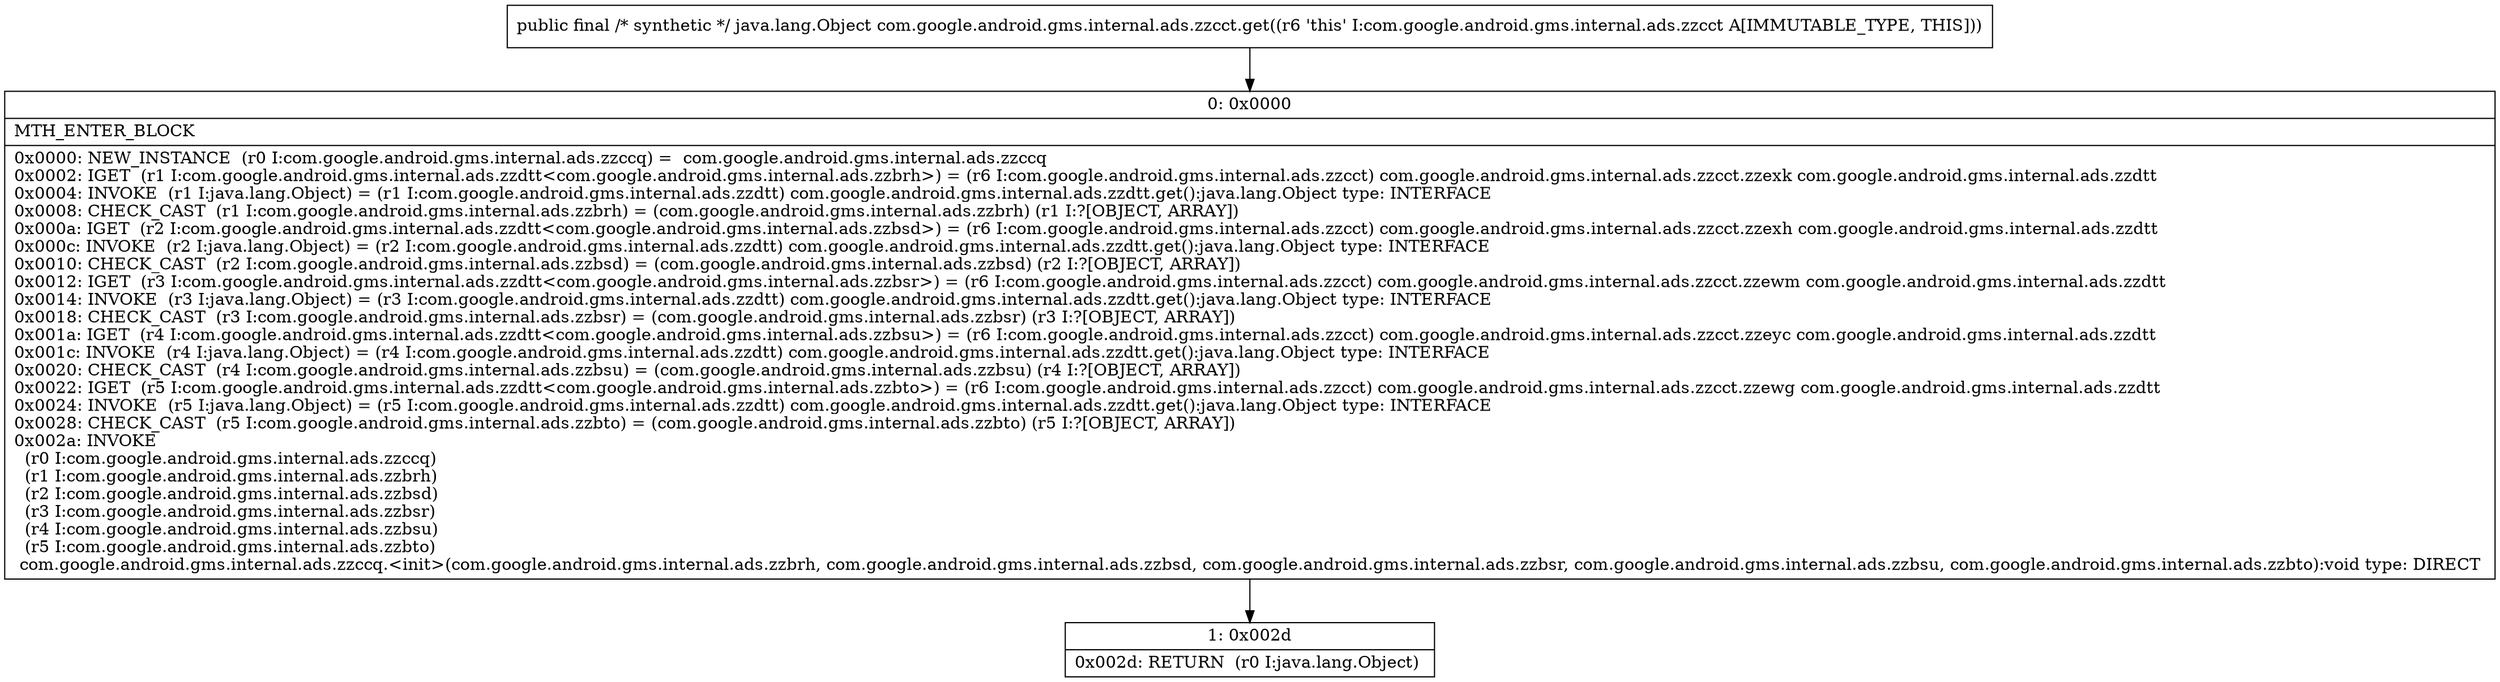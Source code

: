 digraph "CFG forcom.google.android.gms.internal.ads.zzcct.get()Ljava\/lang\/Object;" {
Node_0 [shape=record,label="{0\:\ 0x0000|MTH_ENTER_BLOCK\l|0x0000: NEW_INSTANCE  (r0 I:com.google.android.gms.internal.ads.zzccq) =  com.google.android.gms.internal.ads.zzccq \l0x0002: IGET  (r1 I:com.google.android.gms.internal.ads.zzdtt\<com.google.android.gms.internal.ads.zzbrh\>) = (r6 I:com.google.android.gms.internal.ads.zzcct) com.google.android.gms.internal.ads.zzcct.zzexk com.google.android.gms.internal.ads.zzdtt \l0x0004: INVOKE  (r1 I:java.lang.Object) = (r1 I:com.google.android.gms.internal.ads.zzdtt) com.google.android.gms.internal.ads.zzdtt.get():java.lang.Object type: INTERFACE \l0x0008: CHECK_CAST  (r1 I:com.google.android.gms.internal.ads.zzbrh) = (com.google.android.gms.internal.ads.zzbrh) (r1 I:?[OBJECT, ARRAY]) \l0x000a: IGET  (r2 I:com.google.android.gms.internal.ads.zzdtt\<com.google.android.gms.internal.ads.zzbsd\>) = (r6 I:com.google.android.gms.internal.ads.zzcct) com.google.android.gms.internal.ads.zzcct.zzexh com.google.android.gms.internal.ads.zzdtt \l0x000c: INVOKE  (r2 I:java.lang.Object) = (r2 I:com.google.android.gms.internal.ads.zzdtt) com.google.android.gms.internal.ads.zzdtt.get():java.lang.Object type: INTERFACE \l0x0010: CHECK_CAST  (r2 I:com.google.android.gms.internal.ads.zzbsd) = (com.google.android.gms.internal.ads.zzbsd) (r2 I:?[OBJECT, ARRAY]) \l0x0012: IGET  (r3 I:com.google.android.gms.internal.ads.zzdtt\<com.google.android.gms.internal.ads.zzbsr\>) = (r6 I:com.google.android.gms.internal.ads.zzcct) com.google.android.gms.internal.ads.zzcct.zzewm com.google.android.gms.internal.ads.zzdtt \l0x0014: INVOKE  (r3 I:java.lang.Object) = (r3 I:com.google.android.gms.internal.ads.zzdtt) com.google.android.gms.internal.ads.zzdtt.get():java.lang.Object type: INTERFACE \l0x0018: CHECK_CAST  (r3 I:com.google.android.gms.internal.ads.zzbsr) = (com.google.android.gms.internal.ads.zzbsr) (r3 I:?[OBJECT, ARRAY]) \l0x001a: IGET  (r4 I:com.google.android.gms.internal.ads.zzdtt\<com.google.android.gms.internal.ads.zzbsu\>) = (r6 I:com.google.android.gms.internal.ads.zzcct) com.google.android.gms.internal.ads.zzcct.zzeyc com.google.android.gms.internal.ads.zzdtt \l0x001c: INVOKE  (r4 I:java.lang.Object) = (r4 I:com.google.android.gms.internal.ads.zzdtt) com.google.android.gms.internal.ads.zzdtt.get():java.lang.Object type: INTERFACE \l0x0020: CHECK_CAST  (r4 I:com.google.android.gms.internal.ads.zzbsu) = (com.google.android.gms.internal.ads.zzbsu) (r4 I:?[OBJECT, ARRAY]) \l0x0022: IGET  (r5 I:com.google.android.gms.internal.ads.zzdtt\<com.google.android.gms.internal.ads.zzbto\>) = (r6 I:com.google.android.gms.internal.ads.zzcct) com.google.android.gms.internal.ads.zzcct.zzewg com.google.android.gms.internal.ads.zzdtt \l0x0024: INVOKE  (r5 I:java.lang.Object) = (r5 I:com.google.android.gms.internal.ads.zzdtt) com.google.android.gms.internal.ads.zzdtt.get():java.lang.Object type: INTERFACE \l0x0028: CHECK_CAST  (r5 I:com.google.android.gms.internal.ads.zzbto) = (com.google.android.gms.internal.ads.zzbto) (r5 I:?[OBJECT, ARRAY]) \l0x002a: INVOKE  \l  (r0 I:com.google.android.gms.internal.ads.zzccq)\l  (r1 I:com.google.android.gms.internal.ads.zzbrh)\l  (r2 I:com.google.android.gms.internal.ads.zzbsd)\l  (r3 I:com.google.android.gms.internal.ads.zzbsr)\l  (r4 I:com.google.android.gms.internal.ads.zzbsu)\l  (r5 I:com.google.android.gms.internal.ads.zzbto)\l com.google.android.gms.internal.ads.zzccq.\<init\>(com.google.android.gms.internal.ads.zzbrh, com.google.android.gms.internal.ads.zzbsd, com.google.android.gms.internal.ads.zzbsr, com.google.android.gms.internal.ads.zzbsu, com.google.android.gms.internal.ads.zzbto):void type: DIRECT \l}"];
Node_1 [shape=record,label="{1\:\ 0x002d|0x002d: RETURN  (r0 I:java.lang.Object) \l}"];
MethodNode[shape=record,label="{public final \/* synthetic *\/ java.lang.Object com.google.android.gms.internal.ads.zzcct.get((r6 'this' I:com.google.android.gms.internal.ads.zzcct A[IMMUTABLE_TYPE, THIS])) }"];
MethodNode -> Node_0;
Node_0 -> Node_1;
}

